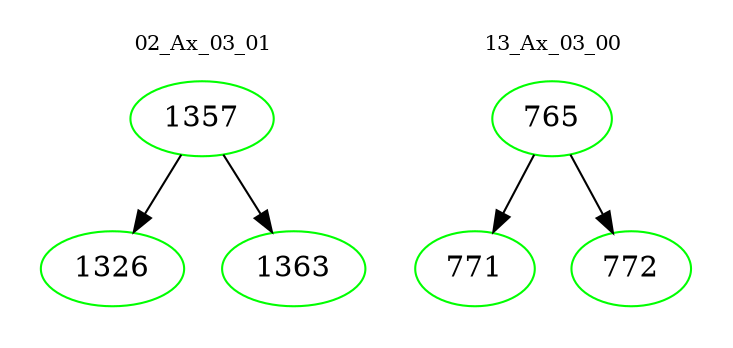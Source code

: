 digraph{
subgraph cluster_0 {
color = white
label = "02_Ax_03_01";
fontsize=10;
T0_1357 [label="1357", color="green"]
T0_1357 -> T0_1326 [color="black"]
T0_1326 [label="1326", color="green"]
T0_1357 -> T0_1363 [color="black"]
T0_1363 [label="1363", color="green"]
}
subgraph cluster_1 {
color = white
label = "13_Ax_03_00";
fontsize=10;
T1_765 [label="765", color="green"]
T1_765 -> T1_771 [color="black"]
T1_771 [label="771", color="green"]
T1_765 -> T1_772 [color="black"]
T1_772 [label="772", color="green"]
}
}
